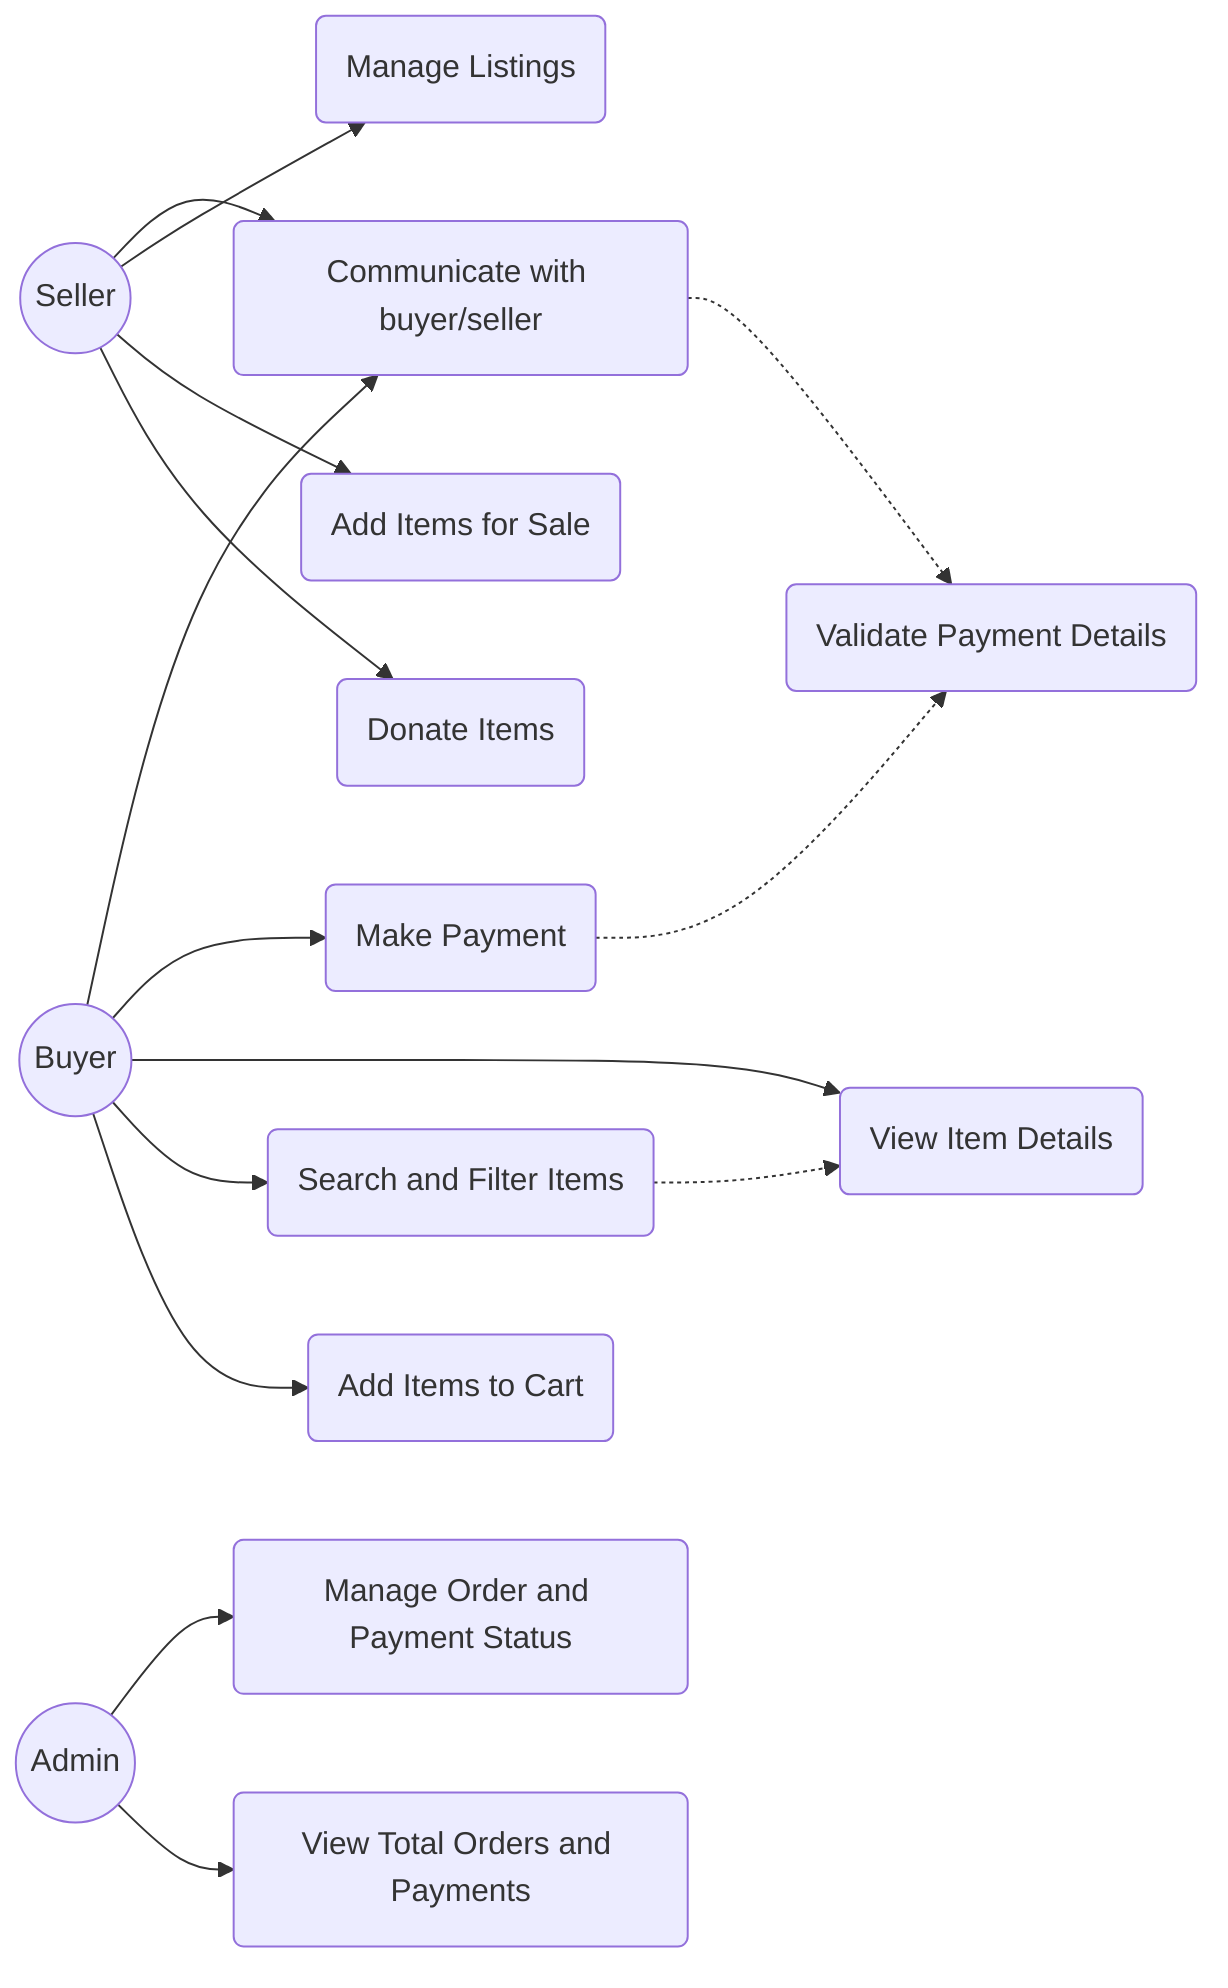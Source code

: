 graph LR
    Seller((Seller))
    Buyer((Buyer))
    Admin((Admin))

    %% Seller Use Cases
    DonateItems(Donate Items)
    AddItems(Add Items for Sale)
    ManageListings(Manage Listings)
    Communicate(Communicate with buyer/seller)

    %% Buyer Use Cases
    AddCart(Add Items to Cart)
    Search(Search and Filter Items)
    ViewDetails(View Item Details)
    MakePayment(Make Payment)

    %% Admin Use Cases
    ViewOrders(View Total Orders and Payments)
    ManageStatus(Manage Order and Payment Status)

    %% Payment Validation
    ValidatePayment(Validate Payment Details)

    %% Seller Connections
    Seller --> DonateItems
    Seller --> AddItems
    Seller --> ManageListings
    Seller --> Communicate

    %% Buyer Connections
    Buyer --> AddCart
    Buyer --> Search
    Buyer --> ViewDetails
    Buyer --> MakePayment
    Buyer --> Communicate

    %% Admin Connections
    Admin --> ViewOrders
    Admin --> ManageStatus

    %% Include Relationships
    Search -.-> ViewDetails
    MakePayment -.-> ValidatePayment
    Communicate -.-> ValidatePayment